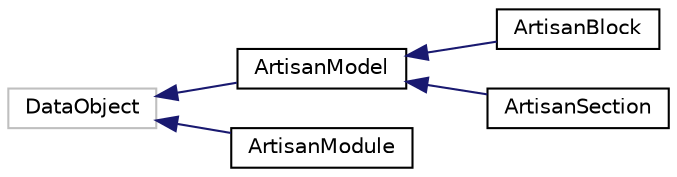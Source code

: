 digraph "Graphical Class Hierarchy"
{
  edge [fontname="Helvetica",fontsize="10",labelfontname="Helvetica",labelfontsize="10"];
  node [fontname="Helvetica",fontsize="10",shape=record];
  rankdir="LR";
  Node1 [label="DataObject",height=0.2,width=0.4,color="grey75", fillcolor="white", style="filled"];
  Node1 -> Node2 [dir="back",color="midnightblue",fontsize="10",style="solid",fontname="Helvetica"];
  Node2 [label="ArtisanModel",height=0.2,width=0.4,color="black", fillcolor="white", style="filled",URL="$class_artisan_model.html"];
  Node2 -> Node3 [dir="back",color="midnightblue",fontsize="10",style="solid",fontname="Helvetica"];
  Node3 [label="ArtisanBlock",height=0.2,width=0.4,color="black", fillcolor="white", style="filled",URL="$class_artisan_block.html"];
  Node2 -> Node4 [dir="back",color="midnightblue",fontsize="10",style="solid",fontname="Helvetica"];
  Node4 [label="ArtisanSection",height=0.2,width=0.4,color="black", fillcolor="white", style="filled",URL="$class_artisan_section.html"];
  Node1 -> Node5 [dir="back",color="midnightblue",fontsize="10",style="solid",fontname="Helvetica"];
  Node5 [label="ArtisanModule",height=0.2,width=0.4,color="black", fillcolor="white", style="filled",URL="$class_artisan_module.html"];
}
